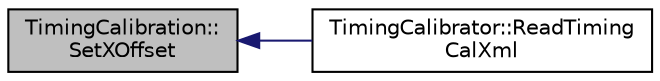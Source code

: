 digraph "TimingCalibration::SetXOffset"
{
  edge [fontname="Helvetica",fontsize="10",labelfontname="Helvetica",labelfontsize="10"];
  node [fontname="Helvetica",fontsize="10",shape=record];
  rankdir="LR";
  Node1 [label="TimingCalibration::\lSetXOffset",height=0.2,width=0.4,color="black", fillcolor="grey75", style="filled", fontcolor="black"];
  Node1 -> Node2 [dir="back",color="midnightblue",fontsize="10",style="solid",fontname="Helvetica"];
  Node2 [label="TimingCalibrator::ReadTiming\lCalXml",height=0.2,width=0.4,color="black", fillcolor="white", style="filled",URL="$dd/d02/class_timing_calibrator.html#af94e93cc51405328f992d3636e586a39",tooltip="Reads in the calibrations in the XML config. "];
}
